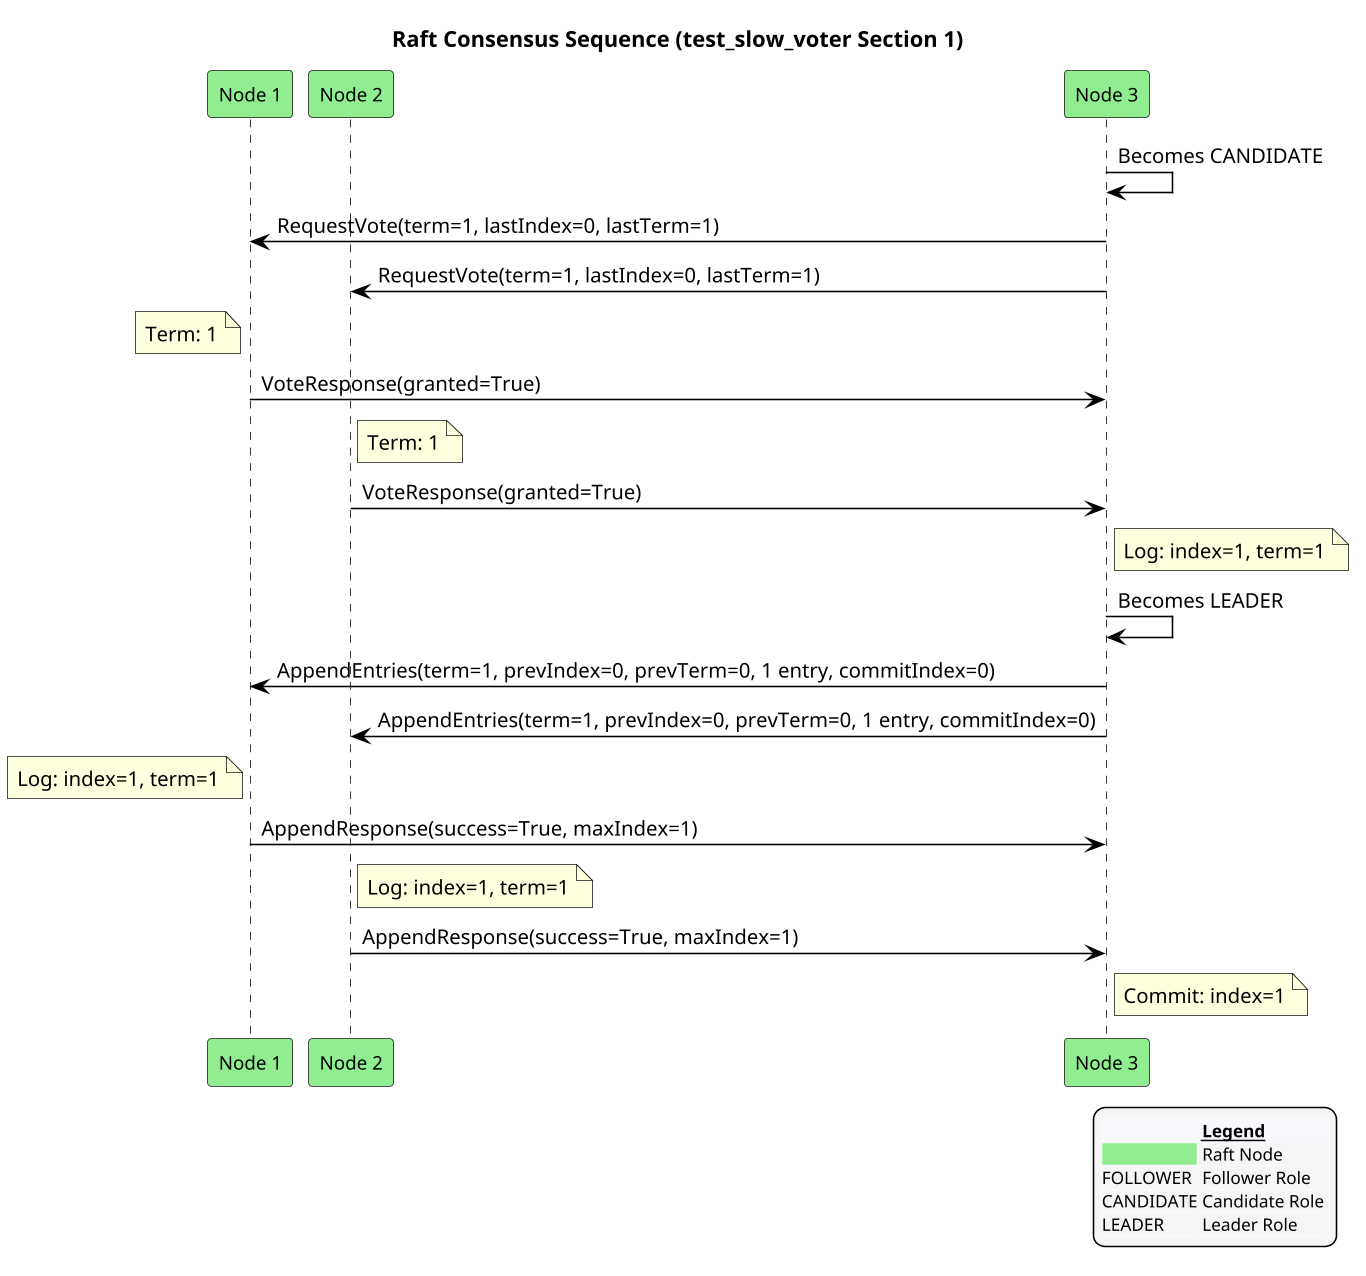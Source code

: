 @startuml
!pragma ratio 0.7
skinparam dpi 150
skinparam monochrome false
skinparam sequence {
  ArrowColor Black
  ActorBorderColor Black
  LifeLineBorderColor Black
  ParticipantFontSize 12
  Padding 10
}
skinparam legend {
  BackgroundColor #F5F5F5
  FontSize 11
}
title Raft Consensus Sequence (test_slow_voter Section 1)

participant "Node 1" as n1 order 10 #Lightgreen
participant "Node 2" as n2 order 20 #Lightgreen
participant "Node 3" as n3 order 30 #Lightgreen
n3 -> n3: Becomes CANDIDATE
n3 -> n1: RequestVote(term=1, lastIndex=0, lastTerm=1)
n3 -> n2: RequestVote(term=1, lastIndex=0, lastTerm=1)
note left of n1: Term: 1
n1 -> n3: VoteResponse(granted=True)
note right of n2: Term: 1
n2 -> n3: VoteResponse(granted=True)
note right of n3: Log: index=1, term=1
n3 -> n3: Becomes LEADER
n3 -> n1: AppendEntries(term=1, prevIndex=0, prevTerm=0, 1 entry, commitIndex=0)
n3 -> n2: AppendEntries(term=1, prevIndex=0, prevTerm=0, 1 entry, commitIndex=0)
note left of n1: Log: index=1, term=1
n1 -> n3: AppendResponse(success=True, maxIndex=1)
note right of n2: Log: index=1, term=1
n2 -> n3: AppendResponse(success=True, maxIndex=1)
note right of n3: Commit: index=1

legend right
  <#GhostWhite,#GhostWhite>|      |= __Legend__ |
  |<#Lightgreen>| Raft Node |
  |FOLLOWER| Follower Role |
  |CANDIDATE| Candidate Role |
  |LEADER| Leader Role |
endlegend
@enduml
